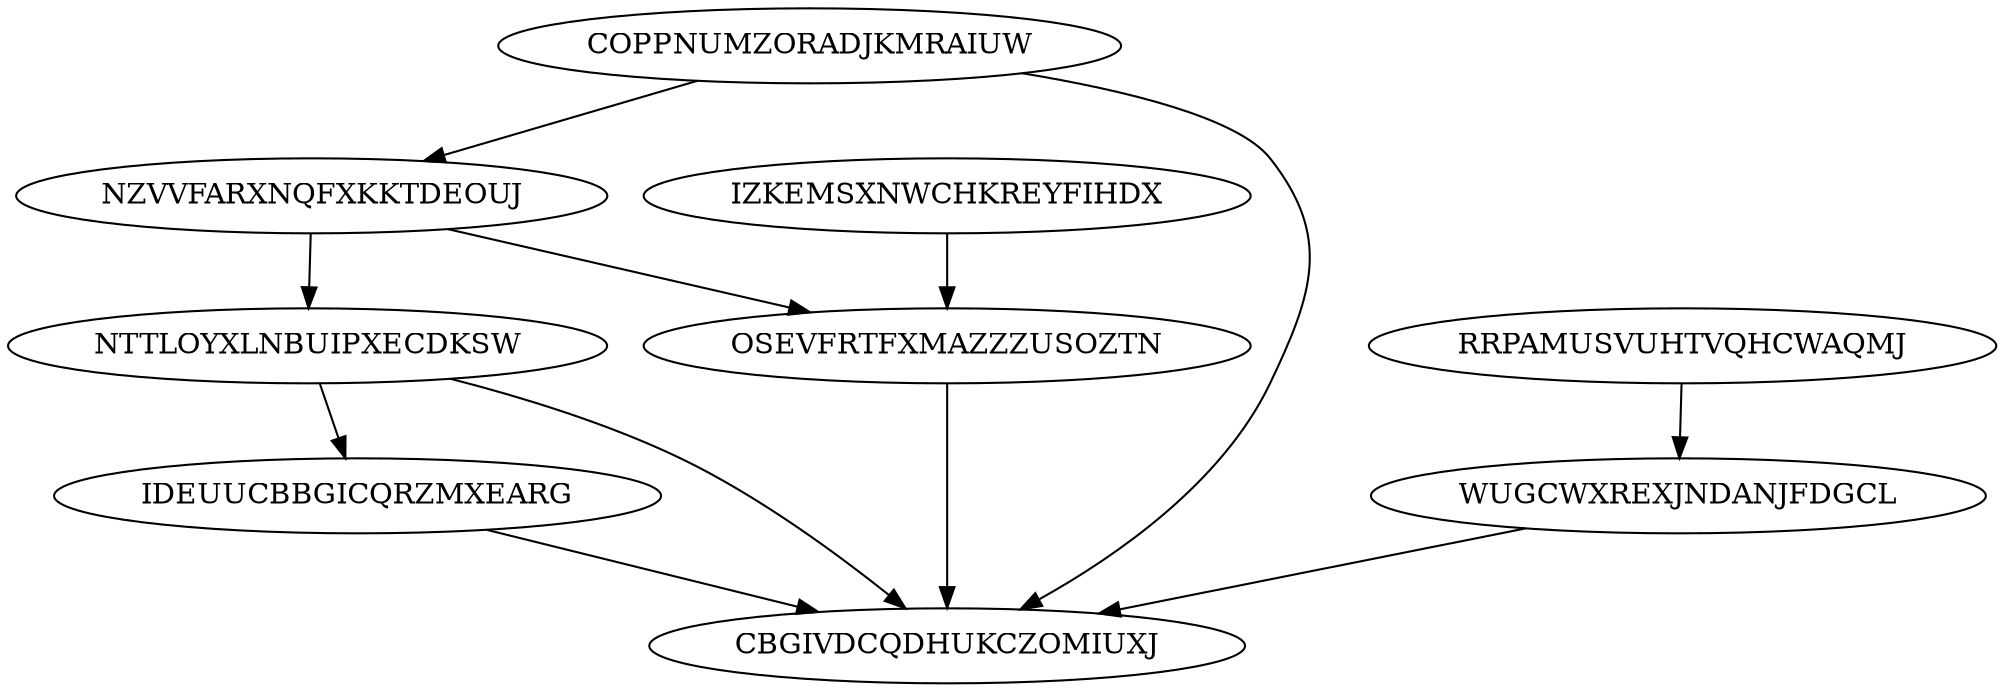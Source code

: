 digraph N9M11 {
	COPPNUMZORADJKMRAIUW	[Weight=10];
	NZVVFARXNQFXKKTDEOUJ	[Weight=13];
	RRPAMUSVUHTVQHCWAQMJ	[Weight=15];
	IZKEMSXNWCHKREYFIHDX	[Weight=11];
	NTTLOYXLNBUIPXECDKSW	[Weight=20];
	OSEVFRTFXMAZZZUSOZTN	[Weight=13];
	IDEUUCBBGICQRZMXEARG	[Weight=10];
	WUGCWXREXJNDANJFDGCL	[Weight=11];
	CBGIVDCQDHUKCZOMIUXJ	[Weight=15];
	COPPNUMZORADJKMRAIUW -> NZVVFARXNQFXKKTDEOUJ [Weight=15];
	COPPNUMZORADJKMRAIUW -> CBGIVDCQDHUKCZOMIUXJ [Weight=15];
	NZVVFARXNQFXKKTDEOUJ -> OSEVFRTFXMAZZZUSOZTN [Weight=17];
	OSEVFRTFXMAZZZUSOZTN -> CBGIVDCQDHUKCZOMIUXJ [Weight=15];
	IZKEMSXNWCHKREYFIHDX -> OSEVFRTFXMAZZZUSOZTN [Weight=11];
	WUGCWXREXJNDANJFDGCL -> CBGIVDCQDHUKCZOMIUXJ [Weight=11];
	NTTLOYXLNBUIPXECDKSW -> CBGIVDCQDHUKCZOMIUXJ [Weight=15];
	IDEUUCBBGICQRZMXEARG -> CBGIVDCQDHUKCZOMIUXJ [Weight=14];
	RRPAMUSVUHTVQHCWAQMJ -> WUGCWXREXJNDANJFDGCL [Weight=10];
	NZVVFARXNQFXKKTDEOUJ -> NTTLOYXLNBUIPXECDKSW [Weight=16];
	NTTLOYXLNBUIPXECDKSW -> IDEUUCBBGICQRZMXEARG [Weight=16];
}
